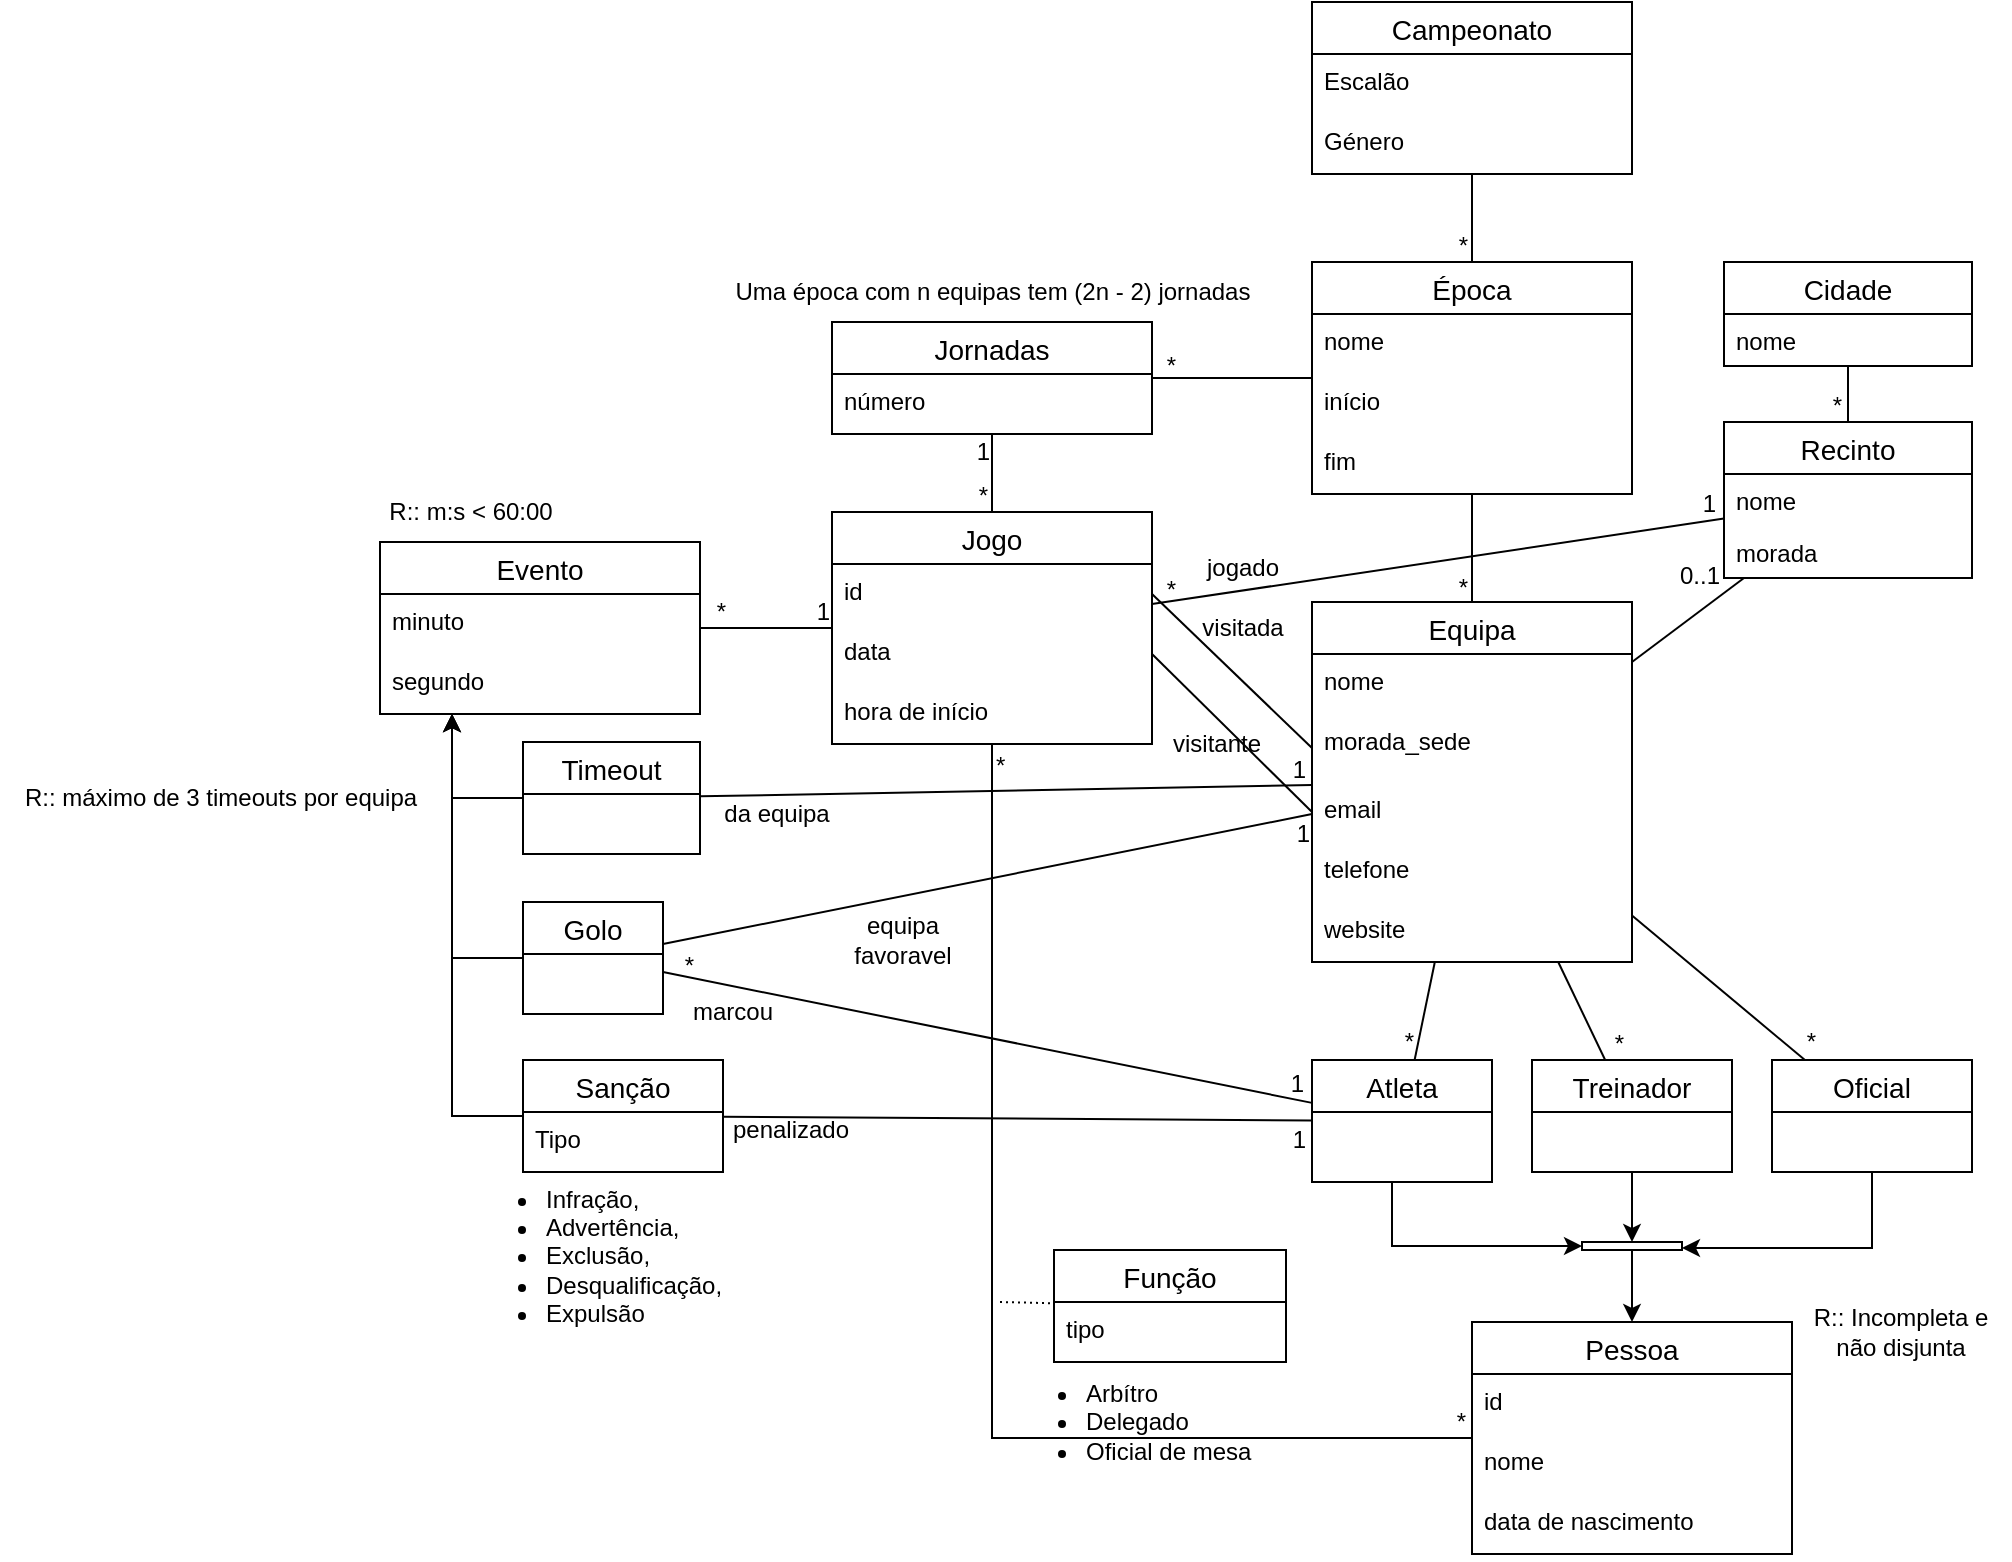 <mxfile version="20.5.3" type="device"><diagram id="F_y9bQl-5y6th0Bpbr9g" name="Página-1"><mxGraphModel dx="1277" dy="300" grid="1" gridSize="10" guides="1" tooltips="1" connect="1" arrows="1" fold="1" page="1" pageScale="1" pageWidth="827" pageHeight="1169" math="0" shadow="0"><root><mxCell id="0"/><mxCell id="1" parent="0"/><mxCell id="w5qcHDS6L9jzsW7zxXBX-9" value="Jornadas" style="swimlane;fontStyle=0;childLayout=stackLayout;horizontal=1;startSize=26;horizontalStack=0;resizeParent=1;resizeParentMax=0;resizeLast=0;collapsible=1;marginBottom=0;align=center;fontSize=14;" parent="1" vertex="1"><mxGeometry x="236" y="190" width="160" height="56" as="geometry"/></mxCell><mxCell id="w5qcHDS6L9jzsW7zxXBX-10" value="número" style="text;strokeColor=none;fillColor=none;spacingLeft=4;spacingRight=4;overflow=hidden;rotatable=0;points=[[0,0.5],[1,0.5]];portConstraint=eastwest;fontSize=12;" parent="w5qcHDS6L9jzsW7zxXBX-9" vertex="1"><mxGeometry y="26" width="160" height="30" as="geometry"/></mxCell><mxCell id="w5qcHDS6L9jzsW7zxXBX-13" value="Época" style="swimlane;fontStyle=0;childLayout=stackLayout;horizontal=1;startSize=26;horizontalStack=0;resizeParent=1;resizeParentMax=0;resizeLast=0;collapsible=1;marginBottom=0;align=center;fontSize=14;" parent="1" vertex="1"><mxGeometry x="476" y="160" width="160" height="116" as="geometry"/></mxCell><mxCell id="rISVIHnoi6Q_5L32g4GQ-2" value="nome" style="text;strokeColor=none;fillColor=none;spacingLeft=4;spacingRight=4;overflow=hidden;rotatable=0;points=[[0,0.5],[1,0.5]];portConstraint=eastwest;fontSize=12;" parent="w5qcHDS6L9jzsW7zxXBX-13" vertex="1"><mxGeometry y="26" width="160" height="30" as="geometry"/></mxCell><mxCell id="rISVIHnoi6Q_5L32g4GQ-3" value="início" style="text;strokeColor=none;fillColor=none;spacingLeft=4;spacingRight=4;overflow=hidden;rotatable=0;points=[[0,0.5],[1,0.5]];portConstraint=eastwest;fontSize=12;" parent="w5qcHDS6L9jzsW7zxXBX-13" vertex="1"><mxGeometry y="56" width="160" height="30" as="geometry"/></mxCell><mxCell id="rISVIHnoi6Q_5L32g4GQ-13" value="fim" style="text;strokeColor=none;fillColor=none;spacingLeft=4;spacingRight=4;overflow=hidden;rotatable=0;points=[[0,0.5],[1,0.5]];portConstraint=eastwest;fontSize=12;" parent="w5qcHDS6L9jzsW7zxXBX-13" vertex="1"><mxGeometry y="86" width="160" height="30" as="geometry"/></mxCell><mxCell id="w5qcHDS6L9jzsW7zxXBX-17" value="Jogo" style="swimlane;fontStyle=0;childLayout=stackLayout;horizontal=1;startSize=26;horizontalStack=0;resizeParent=1;resizeParentMax=0;resizeLast=0;collapsible=1;marginBottom=0;align=center;fontSize=14;" parent="1" vertex="1"><mxGeometry x="236" y="285" width="160" height="116" as="geometry"/></mxCell><mxCell id="w5qcHDS6L9jzsW7zxXBX-18" value="id" style="text;strokeColor=none;fillColor=none;spacingLeft=4;spacingRight=4;overflow=hidden;rotatable=0;points=[[0,0.5],[1,0.5]];portConstraint=eastwest;fontSize=12;" parent="w5qcHDS6L9jzsW7zxXBX-17" vertex="1"><mxGeometry y="26" width="160" height="30" as="geometry"/></mxCell><mxCell id="w5qcHDS6L9jzsW7zxXBX-37" value="data" style="text;strokeColor=none;fillColor=none;spacingLeft=4;spacingRight=4;overflow=hidden;rotatable=0;points=[[0,0.5],[1,0.5]];portConstraint=eastwest;fontSize=12;" parent="w5qcHDS6L9jzsW7zxXBX-17" vertex="1"><mxGeometry y="56" width="160" height="30" as="geometry"/></mxCell><mxCell id="w5qcHDS6L9jzsW7zxXBX-30" value="hora de início" style="text;strokeColor=none;fillColor=none;spacingLeft=4;spacingRight=4;overflow=hidden;rotatable=0;points=[[0,0.5],[1,0.5]];portConstraint=eastwest;fontSize=12;" parent="w5qcHDS6L9jzsW7zxXBX-17" vertex="1"><mxGeometry y="86" width="160" height="30" as="geometry"/></mxCell><mxCell id="w5qcHDS6L9jzsW7zxXBX-24" value="" style="endArrow=none;html=1;rounded=0;entryX=0;entryY=0.5;entryDx=0;entryDy=0;exitX=1;exitY=0.5;exitDx=0;exitDy=0;" parent="1" source="w5qcHDS6L9jzsW7zxXBX-18" target="w5qcHDS6L9jzsW7zxXBX-46" edge="1"><mxGeometry relative="1" as="geometry"><mxPoint x="396" y="401" as="sourcePoint"/><mxPoint x="466" y="401" as="targetPoint"/></mxGeometry></mxCell><mxCell id="w5qcHDS6L9jzsW7zxXBX-25" value="" style="endArrow=none;html=1;rounded=0;exitX=1;exitY=0.5;exitDx=0;exitDy=0;entryX=0;entryY=0.5;entryDx=0;entryDy=0;" parent="1" source="w5qcHDS6L9jzsW7zxXBX-37" target="w5qcHDS6L9jzsW7zxXBX-47" edge="1"><mxGeometry relative="1" as="geometry"><mxPoint x="786" y="350" as="sourcePoint"/><mxPoint x="596.08" y="499.496" as="targetPoint"/></mxGeometry></mxCell><mxCell id="w5qcHDS6L9jzsW7zxXBX-38" value="Evento" style="swimlane;fontStyle=0;childLayout=stackLayout;horizontal=1;startSize=26;horizontalStack=0;resizeParent=1;resizeParentMax=0;resizeLast=0;collapsible=1;marginBottom=0;align=center;fontSize=14;" parent="1" vertex="1"><mxGeometry x="10" y="300" width="160" height="86" as="geometry"/></mxCell><mxCell id="w5qcHDS6L9jzsW7zxXBX-39" value="minuto" style="text;strokeColor=none;fillColor=none;spacingLeft=4;spacingRight=4;overflow=hidden;rotatable=0;points=[[0,0.5],[1,0.5]];portConstraint=eastwest;fontSize=12;" parent="w5qcHDS6L9jzsW7zxXBX-38" vertex="1"><mxGeometry y="26" width="160" height="30" as="geometry"/></mxCell><mxCell id="rISVIHnoi6Q_5L32g4GQ-91" value="segundo" style="text;strokeColor=none;fillColor=none;spacingLeft=4;spacingRight=4;overflow=hidden;rotatable=0;points=[[0,0.5],[1,0.5]];portConstraint=eastwest;fontSize=12;" parent="w5qcHDS6L9jzsW7zxXBX-38" vertex="1"><mxGeometry y="56" width="160" height="30" as="geometry"/></mxCell><mxCell id="rISVIHnoi6Q_5L32g4GQ-156" style="edgeStyle=orthogonalEdgeStyle;rounded=0;orthogonalLoop=1;jettySize=auto;html=1;" parent="1" source="j10ik8yhLVy2eesVkspo-1" target="w5qcHDS6L9jzsW7zxXBX-38" edge="1"><mxGeometry relative="1" as="geometry"><Array as="points"><mxPoint x="46" y="508"/></Array></mxGeometry></mxCell><mxCell id="j10ik8yhLVy2eesVkspo-1" value="Golo" style="swimlane;fontStyle=0;childLayout=stackLayout;horizontal=1;startSize=26;horizontalStack=0;resizeParent=1;resizeParentMax=0;resizeLast=0;collapsible=1;marginBottom=0;align=center;fontSize=14;" parent="1" vertex="1"><mxGeometry x="81.5" y="480" width="70" height="56" as="geometry"/></mxCell><mxCell id="rISVIHnoi6Q_5L32g4GQ-157" style="edgeStyle=orthogonalEdgeStyle;rounded=0;orthogonalLoop=1;jettySize=auto;html=1;" parent="1" source="j10ik8yhLVy2eesVkspo-3" target="w5qcHDS6L9jzsW7zxXBX-38" edge="1"><mxGeometry relative="1" as="geometry"><Array as="points"><mxPoint x="46" y="587"/></Array></mxGeometry></mxCell><mxCell id="j10ik8yhLVy2eesVkspo-3" value="Sanção" style="swimlane;fontStyle=0;childLayout=stackLayout;horizontal=1;startSize=26;horizontalStack=0;resizeParent=1;resizeParentMax=0;resizeLast=0;collapsible=1;marginBottom=0;align=center;fontSize=14;" parent="1" vertex="1"><mxGeometry x="81.5" y="559" width="100" height="56" as="geometry"/></mxCell><mxCell id="j10ik8yhLVy2eesVkspo-4" value="Tipo " style="text;strokeColor=none;fillColor=none;spacingLeft=4;spacingRight=4;overflow=hidden;rotatable=0;points=[[0,0.5],[1,0.5]];portConstraint=eastwest;fontSize=12;align=left;" parent="j10ik8yhLVy2eesVkspo-3" vertex="1"><mxGeometry y="26" width="100" height="30" as="geometry"/></mxCell><mxCell id="rISVIHnoi6Q_5L32g4GQ-10" value="Campeonato" style="swimlane;fontStyle=0;childLayout=stackLayout;horizontal=1;startSize=26;horizontalStack=0;resizeParent=1;resizeParentMax=0;resizeLast=0;collapsible=1;marginBottom=0;align=center;fontSize=14;" parent="1" vertex="1"><mxGeometry x="476" y="30" width="160" height="86" as="geometry"/></mxCell><mxCell id="rISVIHnoi6Q_5L32g4GQ-12" value="Escalão" style="text;strokeColor=none;fillColor=none;spacingLeft=4;spacingRight=4;overflow=hidden;rotatable=0;points=[[0,0.5],[1,0.5]];portConstraint=eastwest;fontSize=12;" parent="rISVIHnoi6Q_5L32g4GQ-10" vertex="1"><mxGeometry y="26" width="160" height="30" as="geometry"/></mxCell><mxCell id="rISVIHnoi6Q_5L32g4GQ-49" value="Género" style="text;strokeColor=none;fillColor=none;spacingLeft=4;spacingRight=4;overflow=hidden;rotatable=0;points=[[0,0.5],[1,0.5]];portConstraint=eastwest;fontSize=12;" parent="rISVIHnoi6Q_5L32g4GQ-10" vertex="1"><mxGeometry y="56" width="160" height="30" as="geometry"/></mxCell><mxCell id="rISVIHnoi6Q_5L32g4GQ-25" value="visitante" style="text;html=1;align=center;verticalAlign=middle;resizable=0;points=[];autosize=1;strokeColor=none;fillColor=none;" parent="1" vertex="1"><mxGeometry x="393" y="386" width="70" height="30" as="geometry"/></mxCell><mxCell id="rISVIHnoi6Q_5L32g4GQ-26" value="visitada" style="text;html=1;align=center;verticalAlign=middle;resizable=0;points=[];autosize=1;strokeColor=none;fillColor=none;" parent="1" vertex="1"><mxGeometry x="411" y="328" width="60" height="30" as="geometry"/></mxCell><mxCell id="rISVIHnoi6Q_5L32g4GQ-27" value="Recinto" style="swimlane;fontStyle=0;childLayout=stackLayout;horizontal=1;startSize=26;horizontalStack=0;resizeParent=1;resizeParentMax=0;resizeLast=0;collapsible=1;marginBottom=0;align=center;fontSize=14;" parent="1" vertex="1"><mxGeometry x="682" y="240" width="124" height="78" as="geometry"/></mxCell><mxCell id="rISVIHnoi6Q_5L32g4GQ-30" value="nome" style="text;strokeColor=none;fillColor=none;spacingLeft=4;spacingRight=4;overflow=hidden;rotatable=0;points=[[0,0.5],[1,0.5]];portConstraint=eastwest;fontSize=12;" parent="rISVIHnoi6Q_5L32g4GQ-27" vertex="1"><mxGeometry y="26" width="124" height="26" as="geometry"/></mxCell><mxCell id="rISVIHnoi6Q_5L32g4GQ-32" value="morada" style="text;strokeColor=none;fillColor=none;spacingLeft=4;spacingRight=4;overflow=hidden;rotatable=0;points=[[0,0.5],[1,0.5]];portConstraint=eastwest;fontSize=12;" parent="rISVIHnoi6Q_5L32g4GQ-27" vertex="1"><mxGeometry y="52" width="124" height="26" as="geometry"/></mxCell><mxCell id="rISVIHnoi6Q_5L32g4GQ-169" style="edgeStyle=orthogonalEdgeStyle;rounded=0;orthogonalLoop=1;jettySize=auto;html=1;exitX=1;exitY=0.5;exitDx=0;exitDy=0;" parent="rISVIHnoi6Q_5L32g4GQ-27" source="rISVIHnoi6Q_5L32g4GQ-30" target="rISVIHnoi6Q_5L32g4GQ-30" edge="1"><mxGeometry relative="1" as="geometry"/></mxCell><mxCell id="rISVIHnoi6Q_5L32g4GQ-36" value="Cidade" style="swimlane;fontStyle=0;childLayout=stackLayout;horizontal=1;startSize=26;horizontalStack=0;resizeParent=1;resizeParentMax=0;resizeLast=0;collapsible=1;marginBottom=0;align=center;fontSize=14;" parent="1" vertex="1"><mxGeometry x="682" y="160" width="124" height="52" as="geometry"/></mxCell><mxCell id="rISVIHnoi6Q_5L32g4GQ-37" value="nome" style="text;strokeColor=none;fillColor=none;spacingLeft=4;spacingRight=4;overflow=hidden;rotatable=0;points=[[0,0.5],[1,0.5]];portConstraint=eastwest;fontSize=12;" parent="rISVIHnoi6Q_5L32g4GQ-36" vertex="1"><mxGeometry y="26" width="124" height="26" as="geometry"/></mxCell><mxCell id="rISVIHnoi6Q_5L32g4GQ-54" value="Pessoa" style="swimlane;fontStyle=0;childLayout=stackLayout;horizontal=1;startSize=26;horizontalStack=0;resizeParent=1;resizeParentMax=0;resizeLast=0;collapsible=1;marginBottom=0;align=center;fontSize=14;" parent="1" vertex="1"><mxGeometry x="556" y="690" width="160" height="116" as="geometry"/></mxCell><mxCell id="rISVIHnoi6Q_5L32g4GQ-55" value="id" style="text;strokeColor=none;fillColor=none;spacingLeft=4;spacingRight=4;overflow=hidden;rotatable=0;points=[[0,0.5],[1,0.5]];portConstraint=eastwest;fontSize=12;" parent="rISVIHnoi6Q_5L32g4GQ-54" vertex="1"><mxGeometry y="26" width="160" height="30" as="geometry"/></mxCell><mxCell id="rISVIHnoi6Q_5L32g4GQ-56" value="nome" style="text;strokeColor=none;fillColor=none;spacingLeft=4;spacingRight=4;overflow=hidden;rotatable=0;points=[[0,0.5],[1,0.5]];portConstraint=eastwest;fontSize=12;" parent="rISVIHnoi6Q_5L32g4GQ-54" vertex="1"><mxGeometry y="56" width="160" height="30" as="geometry"/></mxCell><mxCell id="rISVIHnoi6Q_5L32g4GQ-58" value="data de nascimento&#10;" style="text;strokeColor=none;fillColor=none;spacingLeft=4;spacingRight=4;overflow=hidden;rotatable=0;points=[[0,0.5],[1,0.5]];portConstraint=eastwest;fontSize=12;" parent="rISVIHnoi6Q_5L32g4GQ-54" vertex="1"><mxGeometry y="86" width="160" height="30" as="geometry"/></mxCell><mxCell id="rISVIHnoi6Q_5L32g4GQ-139" style="edgeStyle=orthogonalEdgeStyle;rounded=0;orthogonalLoop=1;jettySize=auto;html=1;entryX=0;entryY=0.5;entryDx=0;entryDy=0;" parent="1" source="rISVIHnoi6Q_5L32g4GQ-64" target="rISVIHnoi6Q_5L32g4GQ-138" edge="1"><mxGeometry relative="1" as="geometry"><Array as="points"><mxPoint x="516" y="652"/></Array></mxGeometry></mxCell><mxCell id="rISVIHnoi6Q_5L32g4GQ-64" value="Atleta" style="swimlane;fontStyle=0;childLayout=stackLayout;horizontal=1;startSize=26;horizontalStack=0;resizeParent=1;resizeParentMax=0;resizeLast=0;collapsible=1;marginBottom=0;align=center;fontSize=14;" parent="1" vertex="1"><mxGeometry x="476" y="559" width="90" height="61" as="geometry"/></mxCell><mxCell id="rISVIHnoi6Q_5L32g4GQ-141" style="edgeStyle=orthogonalEdgeStyle;rounded=0;orthogonalLoop=1;jettySize=auto;html=1;entryX=1;entryY=0.75;entryDx=0;entryDy=0;" parent="1" source="rISVIHnoi6Q_5L32g4GQ-68" target="rISVIHnoi6Q_5L32g4GQ-138" edge="1"><mxGeometry relative="1" as="geometry"><Array as="points"><mxPoint x="756" y="653"/></Array></mxGeometry></mxCell><mxCell id="rISVIHnoi6Q_5L32g4GQ-68" value="Oficial" style="swimlane;fontStyle=0;childLayout=stackLayout;horizontal=1;startSize=26;horizontalStack=0;resizeParent=1;resizeParentMax=0;resizeLast=0;collapsible=1;marginBottom=0;align=center;fontSize=14;" parent="1" vertex="1"><mxGeometry x="706" y="559" width="100" height="56" as="geometry"/></mxCell><mxCell id="rISVIHnoi6Q_5L32g4GQ-140" style="edgeStyle=orthogonalEdgeStyle;rounded=0;orthogonalLoop=1;jettySize=auto;html=1;entryX=0.5;entryY=0;entryDx=0;entryDy=0;" parent="1" source="rISVIHnoi6Q_5L32g4GQ-73" target="rISVIHnoi6Q_5L32g4GQ-138" edge="1"><mxGeometry relative="1" as="geometry"/></mxCell><mxCell id="rISVIHnoi6Q_5L32g4GQ-73" value="Treinador" style="swimlane;fontStyle=0;childLayout=stackLayout;horizontal=1;startSize=26;horizontalStack=0;resizeParent=1;resizeParentMax=0;resizeLast=0;collapsible=1;marginBottom=0;align=center;fontSize=14;" parent="1" vertex="1"><mxGeometry x="586" y="559" width="100" height="56" as="geometry"/></mxCell><mxCell id="rISVIHnoi6Q_5L32g4GQ-78" value="" style="endArrow=none;html=1;rounded=0;" parent="1" source="w5qcHDS6L9jzsW7zxXBX-17" target="w5qcHDS6L9jzsW7zxXBX-38" edge="1"><mxGeometry relative="1" as="geometry"><mxPoint x="516" y="280" as="sourcePoint"/><mxPoint x="526" y="250" as="targetPoint"/></mxGeometry></mxCell><mxCell id="rISVIHnoi6Q_5L32g4GQ-79" value="*" style="resizable=0;html=1;align=right;verticalAlign=bottom;" parent="rISVIHnoi6Q_5L32g4GQ-78" connectable="0" vertex="1"><mxGeometry x="1" relative="1" as="geometry"><mxPoint x="13" as="offset"/></mxGeometry></mxCell><mxCell id="rISVIHnoi6Q_5L32g4GQ-162" value="1" style="resizable=0;html=1;align=right;verticalAlign=bottom;" parent="rISVIHnoi6Q_5L32g4GQ-78" connectable="0" vertex="1"><mxGeometry x="1" relative="1" as="geometry"><mxPoint x="65" as="offset"/></mxGeometry></mxCell><mxCell id="rISVIHnoi6Q_5L32g4GQ-158" style="edgeStyle=orthogonalEdgeStyle;rounded=0;orthogonalLoop=1;jettySize=auto;html=1;" parent="1" source="rISVIHnoi6Q_5L32g4GQ-86" target="w5qcHDS6L9jzsW7zxXBX-38" edge="1"><mxGeometry relative="1" as="geometry"><Array as="points"><mxPoint x="46" y="428"/></Array></mxGeometry></mxCell><mxCell id="rISVIHnoi6Q_5L32g4GQ-86" value="Timeout" style="swimlane;fontStyle=0;childLayout=stackLayout;horizontal=1;startSize=26;horizontalStack=0;resizeParent=1;resizeParentMax=0;resizeLast=0;collapsible=1;marginBottom=0;align=center;fontSize=14;" parent="1" vertex="1"><mxGeometry x="81.5" y="400" width="88.5" height="56" as="geometry"/></mxCell><mxCell id="w5qcHDS6L9jzsW7zxXBX-44" value="Equipa" style="swimlane;fontStyle=0;childLayout=stackLayout;horizontal=1;startSize=26;horizontalStack=0;resizeParent=1;resizeParentMax=0;resizeLast=0;collapsible=1;marginBottom=0;align=center;fontSize=14;" parent="1" vertex="1"><mxGeometry x="476" y="330" width="160" height="180" as="geometry"/></mxCell><mxCell id="w5qcHDS6L9jzsW7zxXBX-45" value="nome" style="text;strokeColor=none;fillColor=none;spacingLeft=4;spacingRight=4;overflow=hidden;rotatable=0;points=[[0,0.5],[1,0.5]];portConstraint=eastwest;fontSize=12;" parent="w5qcHDS6L9jzsW7zxXBX-44" vertex="1"><mxGeometry y="26" width="160" height="30" as="geometry"/></mxCell><mxCell id="w5qcHDS6L9jzsW7zxXBX-46" value="morada_sede" style="text;strokeColor=none;fillColor=none;spacingLeft=4;spacingRight=4;overflow=hidden;rotatable=0;points=[[0,0.5],[1,0.5]];portConstraint=eastwest;fontSize=12;" parent="w5qcHDS6L9jzsW7zxXBX-44" vertex="1"><mxGeometry y="56" width="160" height="34" as="geometry"/></mxCell><mxCell id="w5qcHDS6L9jzsW7zxXBX-47" value="email" style="text;strokeColor=none;fillColor=none;spacingLeft=4;spacingRight=4;overflow=hidden;rotatable=0;points=[[0,0.5],[1,0.5]];portConstraint=eastwest;fontSize=12;" parent="w5qcHDS6L9jzsW7zxXBX-44" vertex="1"><mxGeometry y="90" width="160" height="30" as="geometry"/></mxCell><mxCell id="j10ik8yhLVy2eesVkspo-5" value="telefone" style="text;strokeColor=none;fillColor=none;spacingLeft=4;spacingRight=4;overflow=hidden;rotatable=0;points=[[0,0.5],[1,0.5]];portConstraint=eastwest;fontSize=12;" parent="w5qcHDS6L9jzsW7zxXBX-44" vertex="1"><mxGeometry y="120" width="160" height="30" as="geometry"/></mxCell><mxCell id="rISVIHnoi6Q_5L32g4GQ-52" value="website" style="text;strokeColor=none;fillColor=none;spacingLeft=4;spacingRight=4;overflow=hidden;rotatable=0;points=[[0,0.5],[1,0.5]];portConstraint=eastwest;fontSize=12;" parent="w5qcHDS6L9jzsW7zxXBX-44" vertex="1"><mxGeometry y="150" width="160" height="30" as="geometry"/></mxCell><mxCell id="rISVIHnoi6Q_5L32g4GQ-114" value="" style="endArrow=none;html=1;rounded=0;" parent="1" source="rISVIHnoi6Q_5L32g4GQ-10" target="w5qcHDS6L9jzsW7zxXBX-13" edge="1"><mxGeometry relative="1" as="geometry"><mxPoint x="536" y="130" as="sourcePoint"/><mxPoint x="696" y="130" as="targetPoint"/></mxGeometry></mxCell><mxCell id="rISVIHnoi6Q_5L32g4GQ-115" value="*" style="resizable=0;html=1;align=right;verticalAlign=bottom;" parent="rISVIHnoi6Q_5L32g4GQ-114" connectable="0" vertex="1"><mxGeometry x="1" relative="1" as="geometry"><mxPoint x="-2" as="offset"/></mxGeometry></mxCell><mxCell id="rISVIHnoi6Q_5L32g4GQ-116" value="" style="endArrow=none;html=1;rounded=0;" parent="1" source="w5qcHDS6L9jzsW7zxXBX-13" target="w5qcHDS6L9jzsW7zxXBX-44" edge="1"><mxGeometry relative="1" as="geometry"><mxPoint x="476" y="300" as="sourcePoint"/><mxPoint x="636" y="300" as="targetPoint"/></mxGeometry></mxCell><mxCell id="rISVIHnoi6Q_5L32g4GQ-117" value="*" style="resizable=0;html=1;align=right;verticalAlign=bottom;" parent="rISVIHnoi6Q_5L32g4GQ-116" connectable="0" vertex="1"><mxGeometry x="1" relative="1" as="geometry"><mxPoint x="-2" y="1" as="offset"/></mxGeometry></mxCell><mxCell id="rISVIHnoi6Q_5L32g4GQ-118" value="" style="endArrow=none;html=1;rounded=0;" parent="1" source="rISVIHnoi6Q_5L32g4GQ-36" target="rISVIHnoi6Q_5L32g4GQ-27" edge="1"><mxGeometry relative="1" as="geometry"><mxPoint x="756" y="310" as="sourcePoint"/><mxPoint x="916" y="310" as="targetPoint"/></mxGeometry></mxCell><mxCell id="rISVIHnoi6Q_5L32g4GQ-119" value="*" style="resizable=0;html=1;align=right;verticalAlign=bottom;" parent="rISVIHnoi6Q_5L32g4GQ-118" connectable="0" vertex="1"><mxGeometry x="1" relative="1" as="geometry"><mxPoint x="-3" as="offset"/></mxGeometry></mxCell><mxCell id="rISVIHnoi6Q_5L32g4GQ-120" value="" style="endArrow=none;html=1;rounded=0;" parent="1" source="w5qcHDS6L9jzsW7zxXBX-9" target="w5qcHDS6L9jzsW7zxXBX-17" edge="1"><mxGeometry relative="1" as="geometry"><mxPoint x="306" y="300" as="sourcePoint"/><mxPoint x="466" y="300" as="targetPoint"/></mxGeometry></mxCell><mxCell id="rISVIHnoi6Q_5L32g4GQ-121" value="*" style="resizable=0;html=1;align=right;verticalAlign=bottom;" parent="rISVIHnoi6Q_5L32g4GQ-120" connectable="0" vertex="1"><mxGeometry x="1" relative="1" as="geometry"><mxPoint x="-2" as="offset"/></mxGeometry></mxCell><mxCell id="rISVIHnoi6Q_5L32g4GQ-163" value="1" style="resizable=0;html=1;align=right;verticalAlign=bottom;" parent="rISVIHnoi6Q_5L32g4GQ-120" connectable="0" vertex="1"><mxGeometry x="1" relative="1" as="geometry"><mxPoint x="-1" y="-22" as="offset"/></mxGeometry></mxCell><mxCell id="rISVIHnoi6Q_5L32g4GQ-122" value="&lt;ul&gt;&lt;li&gt;&lt;span style=&quot;&quot;&gt;Infração,&amp;nbsp;&lt;/span&gt;&lt;/li&gt;&lt;li&gt;&lt;span style=&quot;&quot;&gt;Advertência, &lt;/span&gt;&lt;/li&gt;&lt;li&gt;&lt;span style=&quot;&quot;&gt;Exclusão,&amp;nbsp;&lt;/span&gt;&lt;/li&gt;&lt;li&gt;&lt;span style=&quot;&quot;&gt;Desqualificação, &lt;/span&gt;&lt;/li&gt;&lt;li&gt;&lt;span style=&quot;&quot;&gt;Expulsão&lt;/span&gt;&lt;/li&gt;&lt;/ul&gt;" style="text;html=1;align=left;verticalAlign=middle;resizable=0;points=[];autosize=1;strokeColor=none;fillColor=none;" parent="1" vertex="1"><mxGeometry x="50.75" y="602" width="150" height="110" as="geometry"/></mxCell><mxCell id="rISVIHnoi6Q_5L32g4GQ-123" value="" style="endArrow=none;html=1;rounded=0;" parent="1" source="w5qcHDS6L9jzsW7zxXBX-44" target="rISVIHnoi6Q_5L32g4GQ-64" edge="1"><mxGeometry relative="1" as="geometry"><mxPoint x="506" y="540" as="sourcePoint"/><mxPoint x="666" y="540" as="targetPoint"/></mxGeometry></mxCell><mxCell id="rISVIHnoi6Q_5L32g4GQ-124" value="*" style="resizable=0;html=1;align=right;verticalAlign=bottom;" parent="rISVIHnoi6Q_5L32g4GQ-123" connectable="0" vertex="1"><mxGeometry x="1" relative="1" as="geometry"/></mxCell><mxCell id="rISVIHnoi6Q_5L32g4GQ-127" value="" style="endArrow=none;html=1;rounded=0;" parent="1" source="w5qcHDS6L9jzsW7zxXBX-44" target="rISVIHnoi6Q_5L32g4GQ-73" edge="1"><mxGeometry relative="1" as="geometry"><mxPoint x="596" y="550" as="sourcePoint"/><mxPoint x="756" y="550" as="targetPoint"/></mxGeometry></mxCell><mxCell id="rISVIHnoi6Q_5L32g4GQ-128" value="*" style="resizable=0;html=1;align=right;verticalAlign=bottom;" parent="rISVIHnoi6Q_5L32g4GQ-127" connectable="0" vertex="1"><mxGeometry x="1" relative="1" as="geometry"><mxPoint x="10" as="offset"/></mxGeometry></mxCell><mxCell id="rISVIHnoi6Q_5L32g4GQ-129" value="" style="endArrow=none;html=1;rounded=0;" parent="1" source="w5qcHDS6L9jzsW7zxXBX-44" target="rISVIHnoi6Q_5L32g4GQ-68" edge="1"><mxGeometry relative="1" as="geometry"><mxPoint x="706" y="540" as="sourcePoint"/><mxPoint x="866" y="540" as="targetPoint"/></mxGeometry></mxCell><mxCell id="rISVIHnoi6Q_5L32g4GQ-130" value="*" style="resizable=0;html=1;align=right;verticalAlign=bottom;" parent="rISVIHnoi6Q_5L32g4GQ-129" connectable="0" vertex="1"><mxGeometry x="1" relative="1" as="geometry"><mxPoint x="6" as="offset"/></mxGeometry></mxCell><mxCell id="rISVIHnoi6Q_5L32g4GQ-131" value="" style="endArrow=none;html=1;rounded=0;" parent="1" source="w5qcHDS6L9jzsW7zxXBX-44" target="rISVIHnoi6Q_5L32g4GQ-27" edge="1"><mxGeometry relative="1" as="geometry"><mxPoint x="486" y="480" as="sourcePoint"/><mxPoint x="646" y="480" as="targetPoint"/></mxGeometry></mxCell><mxCell id="rISVIHnoi6Q_5L32g4GQ-132" value="0..1" style="resizable=0;html=1;align=right;verticalAlign=bottom;" parent="rISVIHnoi6Q_5L32g4GQ-131" connectable="0" vertex="1"><mxGeometry x="1" relative="1" as="geometry"><mxPoint x="-12" y="7" as="offset"/></mxGeometry></mxCell><mxCell id="rISVIHnoi6Q_5L32g4GQ-143" style="edgeStyle=orthogonalEdgeStyle;rounded=0;orthogonalLoop=1;jettySize=auto;html=1;" parent="1" source="rISVIHnoi6Q_5L32g4GQ-138" target="rISVIHnoi6Q_5L32g4GQ-54" edge="1"><mxGeometry relative="1" as="geometry"/></mxCell><mxCell id="rISVIHnoi6Q_5L32g4GQ-138" value="" style="rounded=0;whiteSpace=wrap;html=1;" parent="1" vertex="1"><mxGeometry x="611" y="650" width="50" height="4" as="geometry"/></mxCell><mxCell id="rISVIHnoi6Q_5L32g4GQ-145" value="marcou" style="text;html=1;align=center;verticalAlign=middle;resizable=0;points=[];autosize=1;strokeColor=none;fillColor=none;" parent="1" vertex="1"><mxGeometry x="156" y="520" width="60" height="30" as="geometry"/></mxCell><mxCell id="rISVIHnoi6Q_5L32g4GQ-147" value="equipa&lt;br&gt;favoravel" style="text;html=1;align=center;verticalAlign=middle;resizable=0;points=[];autosize=1;strokeColor=none;fillColor=none;" parent="1" vertex="1"><mxGeometry x="236" y="479" width="70" height="40" as="geometry"/></mxCell><mxCell id="rISVIHnoi6Q_5L32g4GQ-151" value="penalizado" style="text;html=1;align=center;verticalAlign=middle;resizable=0;points=[];autosize=1;strokeColor=none;fillColor=none;" parent="1" vertex="1"><mxGeometry x="174.5" y="579" width="80" height="30" as="geometry"/></mxCell><mxCell id="rISVIHnoi6Q_5L32g4GQ-159" value="da equipa" style="text;html=1;align=center;verticalAlign=middle;resizable=0;points=[];autosize=1;strokeColor=none;fillColor=none;" parent="1" vertex="1"><mxGeometry x="167.5" y="421" width="80" height="30" as="geometry"/></mxCell><mxCell id="rISVIHnoi6Q_5L32g4GQ-165" value="" style="endArrow=none;html=1;rounded=0;" parent="1" source="w5qcHDS6L9jzsW7zxXBX-9" target="w5qcHDS6L9jzsW7zxXBX-13" edge="1"><mxGeometry relative="1" as="geometry"><mxPoint x="326" y="190" as="sourcePoint"/><mxPoint x="486" y="190" as="targetPoint"/></mxGeometry></mxCell><mxCell id="rISVIHnoi6Q_5L32g4GQ-166" value="*" style="resizable=0;html=1;align=right;verticalAlign=bottom;" parent="rISVIHnoi6Q_5L32g4GQ-165" connectable="0" vertex="1"><mxGeometry x="1" relative="1" as="geometry"><mxPoint x="-68" y="2" as="offset"/></mxGeometry></mxCell><mxCell id="rISVIHnoi6Q_5L32g4GQ-167" value="Uma época com n equipas tem (2n - 2) jornadas" style="text;html=1;align=center;verticalAlign=middle;resizable=0;points=[];autosize=1;strokeColor=none;fillColor=none;" parent="1" vertex="1"><mxGeometry x="176" y="160" width="280" height="30" as="geometry"/></mxCell><mxCell id="rISVIHnoi6Q_5L32g4GQ-170" value="" style="endArrow=none;html=1;rounded=0;" parent="1" source="j10ik8yhLVy2eesVkspo-3" target="rISVIHnoi6Q_5L32g4GQ-64" edge="1"><mxGeometry relative="1" as="geometry"><mxPoint x="220" y="580" as="sourcePoint"/><mxPoint x="380" y="580" as="targetPoint"/></mxGeometry></mxCell><mxCell id="rISVIHnoi6Q_5L32g4GQ-171" value="1" style="resizable=0;html=1;align=right;verticalAlign=bottom;" parent="rISVIHnoi6Q_5L32g4GQ-170" connectable="0" vertex="1"><mxGeometry x="1" relative="1" as="geometry"><mxPoint x="-2" y="18" as="offset"/></mxGeometry></mxCell><mxCell id="rISVIHnoi6Q_5L32g4GQ-172" value="" style="endArrow=none;html=1;rounded=0;" parent="1" source="j10ik8yhLVy2eesVkspo-1" target="rISVIHnoi6Q_5L32g4GQ-64" edge="1"><mxGeometry relative="1" as="geometry"><mxPoint x="180" y="480" as="sourcePoint"/><mxPoint x="340" y="480" as="targetPoint"/></mxGeometry></mxCell><mxCell id="rISVIHnoi6Q_5L32g4GQ-173" value="1" style="resizable=0;html=1;align=right;verticalAlign=bottom;" parent="rISVIHnoi6Q_5L32g4GQ-172" connectable="0" vertex="1"><mxGeometry x="1" relative="1" as="geometry"><mxPoint x="-3" y="-1" as="offset"/></mxGeometry></mxCell><mxCell id="JFQXnzsja6w8sPA4o9_1-22" value="*" style="resizable=0;html=1;align=right;verticalAlign=bottom;" connectable="0" vertex="1" parent="rISVIHnoi6Q_5L32g4GQ-172"><mxGeometry x="1" relative="1" as="geometry"><mxPoint x="-308" y="-60" as="offset"/></mxGeometry></mxCell><mxCell id="rISVIHnoi6Q_5L32g4GQ-174" value="" style="endArrow=none;html=1;rounded=0;" parent="1" source="j10ik8yhLVy2eesVkspo-1" target="w5qcHDS6L9jzsW7zxXBX-44" edge="1"><mxGeometry relative="1" as="geometry"><mxPoint x="210" y="490" as="sourcePoint"/><mxPoint x="370" y="490" as="targetPoint"/></mxGeometry></mxCell><mxCell id="rISVIHnoi6Q_5L32g4GQ-175" value="1" style="resizable=0;html=1;align=right;verticalAlign=bottom;" parent="rISVIHnoi6Q_5L32g4GQ-174" connectable="0" vertex="1"><mxGeometry x="1" relative="1" as="geometry"><mxPoint x="-1" y="18" as="offset"/></mxGeometry></mxCell><mxCell id="rISVIHnoi6Q_5L32g4GQ-176" value="" style="endArrow=none;html=1;rounded=0;" parent="1" source="rISVIHnoi6Q_5L32g4GQ-86" target="w5qcHDS6L9jzsW7zxXBX-44" edge="1"><mxGeometry relative="1" as="geometry"><mxPoint x="260" y="430" as="sourcePoint"/><mxPoint x="420" y="430" as="targetPoint"/></mxGeometry></mxCell><mxCell id="rISVIHnoi6Q_5L32g4GQ-177" value="1" style="resizable=0;html=1;align=right;verticalAlign=bottom;" parent="rISVIHnoi6Q_5L32g4GQ-176" connectable="0" vertex="1"><mxGeometry x="1" relative="1" as="geometry"><mxPoint x="-2" y="1" as="offset"/></mxGeometry></mxCell><mxCell id="JFQXnzsja6w8sPA4o9_1-2" value="" style="endArrow=none;html=1;rounded=0;" edge="1" parent="1" source="w5qcHDS6L9jzsW7zxXBX-17" target="rISVIHnoi6Q_5L32g4GQ-27"><mxGeometry relative="1" as="geometry"><mxPoint x="670" y="310" as="sourcePoint"/><mxPoint x="820" y="310" as="targetPoint"/></mxGeometry></mxCell><mxCell id="JFQXnzsja6w8sPA4o9_1-3" value="1" style="resizable=0;html=1;align=right;verticalAlign=bottom;" connectable="0" vertex="1" parent="JFQXnzsja6w8sPA4o9_1-2"><mxGeometry x="1" relative="1" as="geometry"><mxPoint x="-3" y="1" as="offset"/></mxGeometry></mxCell><mxCell id="JFQXnzsja6w8sPA4o9_1-6" value="*" style="resizable=0;html=1;align=right;verticalAlign=bottom;" connectable="0" vertex="1" parent="JFQXnzsja6w8sPA4o9_1-2"><mxGeometry x="1" relative="1" as="geometry"><mxPoint x="-273" y="44" as="offset"/></mxGeometry></mxCell><mxCell id="JFQXnzsja6w8sPA4o9_1-4" value="jogado" style="text;html=1;align=center;verticalAlign=middle;resizable=0;points=[];autosize=1;strokeColor=none;fillColor=none;" vertex="1" parent="1"><mxGeometry x="411" y="298" width="60" height="30" as="geometry"/></mxCell><mxCell id="JFQXnzsja6w8sPA4o9_1-7" value="" style="endArrow=none;html=1;rounded=0;" edge="1" parent="1" source="w5qcHDS6L9jzsW7zxXBX-17" target="rISVIHnoi6Q_5L32g4GQ-54"><mxGeometry relative="1" as="geometry"><mxPoint x="280" y="670" as="sourcePoint"/><mxPoint x="320" y="740" as="targetPoint"/><Array as="points"><mxPoint x="316" y="748"/></Array></mxGeometry></mxCell><mxCell id="JFQXnzsja6w8sPA4o9_1-8" value="*" style="resizable=0;html=1;align=left;verticalAlign=bottom;" connectable="0" vertex="1" parent="JFQXnzsja6w8sPA4o9_1-7"><mxGeometry x="-1" relative="1" as="geometry"><mxPoint y="19" as="offset"/></mxGeometry></mxCell><mxCell id="JFQXnzsja6w8sPA4o9_1-9" value="*" style="resizable=0;html=1;align=right;verticalAlign=bottom;" connectable="0" vertex="1" parent="JFQXnzsja6w8sPA4o9_1-7"><mxGeometry x="1" relative="1" as="geometry"><mxPoint x="-3" as="offset"/></mxGeometry></mxCell><mxCell id="JFQXnzsja6w8sPA4o9_1-10" value="Função" style="swimlane;fontStyle=0;childLayout=stackLayout;horizontal=1;startSize=26;horizontalStack=0;resizeParent=1;resizeParentMax=0;resizeLast=0;collapsible=1;marginBottom=0;align=center;fontSize=14;" vertex="1" parent="1"><mxGeometry x="347" y="654" width="116" height="56" as="geometry"/></mxCell><mxCell id="JFQXnzsja6w8sPA4o9_1-11" value="tipo" style="text;strokeColor=none;fillColor=none;spacingLeft=4;spacingRight=4;overflow=hidden;rotatable=0;points=[[0,0.5],[1,0.5]];portConstraint=eastwest;fontSize=12;" vertex="1" parent="JFQXnzsja6w8sPA4o9_1-10"><mxGeometry y="26" width="116" height="30" as="geometry"/></mxCell><mxCell id="JFQXnzsja6w8sPA4o9_1-14" value="" style="endArrow=none;html=1;rounded=0;dashed=1;dashPattern=1 2;" edge="1" parent="1" target="JFQXnzsja6w8sPA4o9_1-10"><mxGeometry relative="1" as="geometry"><mxPoint x="320" y="680" as="sourcePoint"/><mxPoint x="450" y="680" as="targetPoint"/></mxGeometry></mxCell><mxCell id="JFQXnzsja6w8sPA4o9_1-16" value="&lt;ul&gt;&lt;li&gt;&lt;span style=&quot;&quot;&gt;Arbítro&lt;/span&gt;&lt;/li&gt;&lt;li&gt;&lt;span style=&quot;&quot;&gt;Delegado&lt;/span&gt;&lt;/li&gt;&lt;li&gt;&lt;span style=&quot;&quot;&gt;Oficial de mesa&lt;/span&gt;&lt;/li&gt;&lt;/ul&gt;" style="text;html=1;align=left;verticalAlign=middle;resizable=0;points=[];autosize=1;strokeColor=none;fillColor=none;" vertex="1" parent="1"><mxGeometry x="321" y="700" width="150" height="80" as="geometry"/></mxCell><mxCell id="JFQXnzsja6w8sPA4o9_1-18" value="R:: máximo de 3 timeouts por equipa" style="text;html=1;align=center;verticalAlign=middle;resizable=0;points=[];autosize=1;strokeColor=none;fillColor=none;" vertex="1" parent="1"><mxGeometry x="-180" y="413" width="220" height="30" as="geometry"/></mxCell><mxCell id="JFQXnzsja6w8sPA4o9_1-19" value="R:: m:s &amp;lt; 60:00" style="text;html=1;align=center;verticalAlign=middle;resizable=0;points=[];autosize=1;strokeColor=none;fillColor=none;" vertex="1" parent="1"><mxGeometry y="270" width="110" height="30" as="geometry"/></mxCell><mxCell id="JFQXnzsja6w8sPA4o9_1-20" value="R:: Incompleta e&lt;br&gt;não disjunta" style="text;html=1;align=center;verticalAlign=middle;resizable=0;points=[];autosize=1;strokeColor=none;fillColor=none;" vertex="1" parent="1"><mxGeometry x="715" y="675" width="110" height="40" as="geometry"/></mxCell></root></mxGraphModel></diagram></mxfile>
